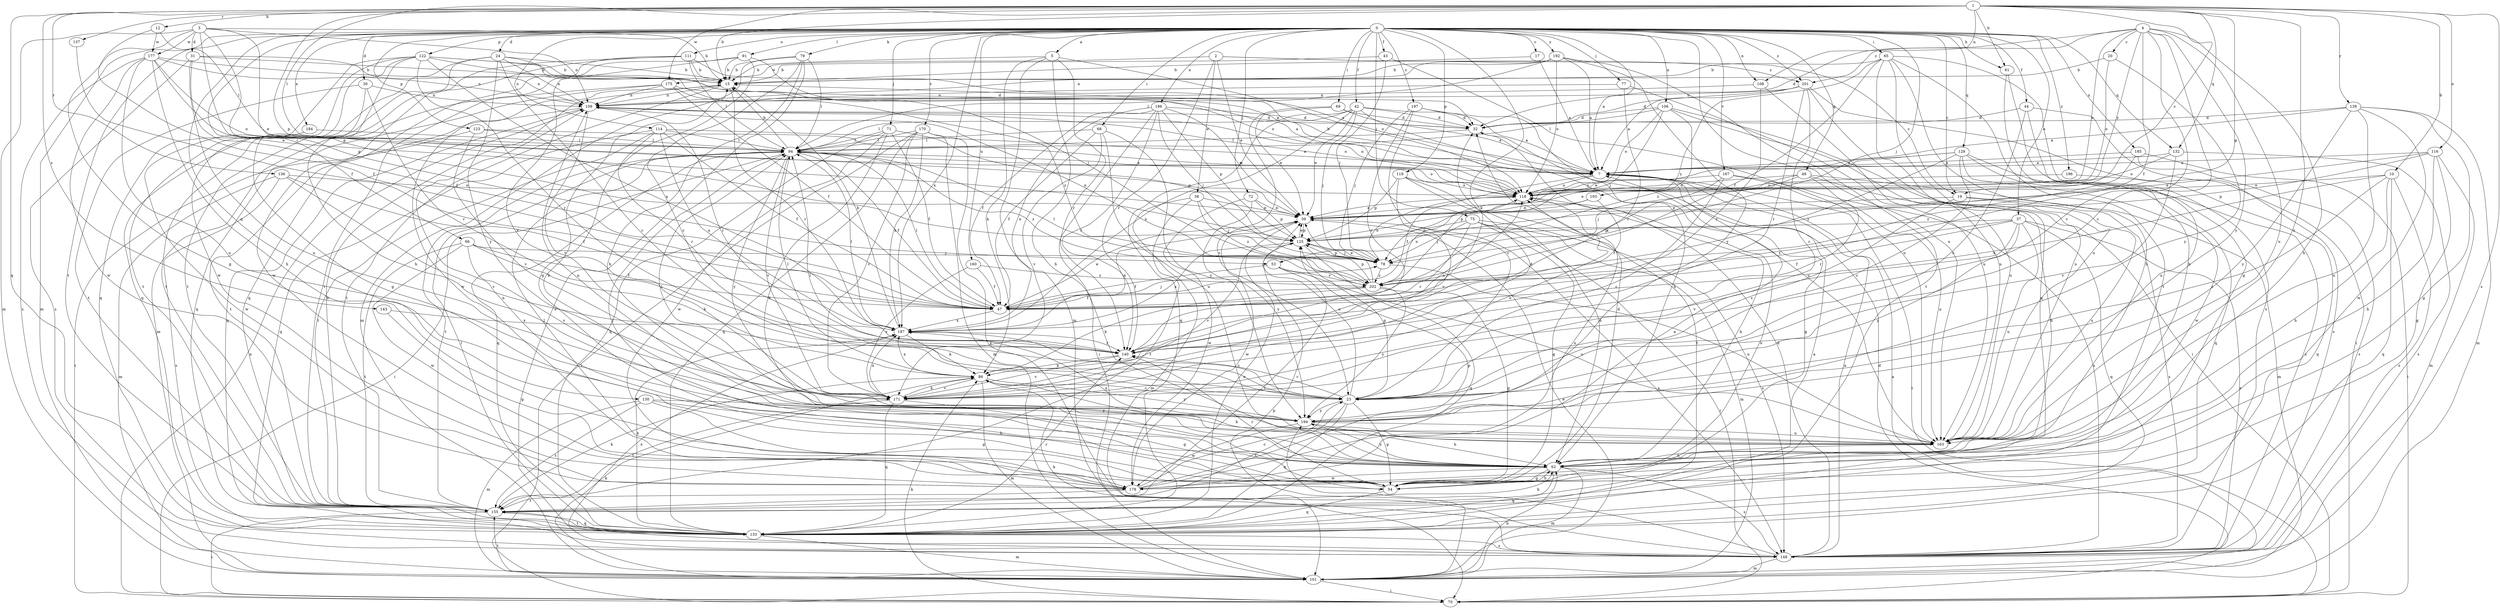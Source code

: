strict digraph  {
0;
1;
2;
3;
4;
5;
7;
10;
12;
15;
17;
19;
20;
23;
24;
30;
31;
32;
37;
38;
39;
42;
43;
44;
47;
49;
53;
54;
61;
62;
65;
66;
68;
69;
70;
71;
72;
75;
77;
78;
79;
86;
91;
94;
101;
106;
108;
109;
111;
114;
116;
118;
119;
122;
123;
125;
128;
130;
132;
133;
136;
137;
139;
140;
143;
148;
155;
160;
163;
167;
170;
171;
175;
177;
178;
184;
185;
186;
187;
192;
193;
194;
196;
197;
201;
202;
0 -> 5  [label=a];
0 -> 7  [label=a];
0 -> 17  [label=c];
0 -> 19  [label=c];
0 -> 24  [label=d];
0 -> 30  [label=d];
0 -> 37  [label=e];
0 -> 42  [label=f];
0 -> 43  [label=f];
0 -> 44  [label=f];
0 -> 49  [label=g];
0 -> 61  [label=h];
0 -> 65  [label=i];
0 -> 66  [label=i];
0 -> 68  [label=i];
0 -> 69  [label=i];
0 -> 71  [label=j];
0 -> 72  [label=j];
0 -> 75  [label=j];
0 -> 77  [label=j];
0 -> 78  [label=j];
0 -> 79  [label=k];
0 -> 86  [label=k];
0 -> 91  [label=l];
0 -> 101  [label=m];
0 -> 106  [label=n];
0 -> 108  [label=n];
0 -> 111  [label=o];
0 -> 114  [label=o];
0 -> 119  [label=p];
0 -> 122  [label=p];
0 -> 123  [label=p];
0 -> 128  [label=q];
0 -> 130  [label=q];
0 -> 132  [label=q];
0 -> 155  [label=t];
0 -> 160  [label=u];
0 -> 163  [label=u];
0 -> 167  [label=v];
0 -> 170  [label=v];
0 -> 184  [label=x];
0 -> 185  [label=x];
0 -> 186  [label=x];
0 -> 187  [label=x];
0 -> 192  [label=y];
0 -> 196  [label=z];
0 -> 197  [label=z];
0 -> 201  [label=z];
1 -> 10  [label=b];
1 -> 12  [label=b];
1 -> 15  [label=b];
1 -> 19  [label=c];
1 -> 53  [label=g];
1 -> 61  [label=h];
1 -> 94  [label=l];
1 -> 108  [label=n];
1 -> 116  [label=o];
1 -> 125  [label=p];
1 -> 132  [label=q];
1 -> 133  [label=q];
1 -> 136  [label=r];
1 -> 137  [label=r];
1 -> 139  [label=r];
1 -> 143  [label=s];
1 -> 148  [label=s];
1 -> 163  [label=u];
1 -> 175  [label=w];
2 -> 19  [label=c];
2 -> 38  [label=e];
2 -> 39  [label=e];
2 -> 140  [label=r];
2 -> 175  [label=w];
2 -> 201  [label=z];
3 -> 15  [label=b];
3 -> 31  [label=d];
3 -> 39  [label=e];
3 -> 53  [label=g];
3 -> 54  [label=g];
3 -> 101  [label=m];
3 -> 109  [label=n];
3 -> 125  [label=p];
3 -> 177  [label=w];
4 -> 20  [label=c];
4 -> 23  [label=c];
4 -> 32  [label=d];
4 -> 47  [label=f];
4 -> 62  [label=h];
4 -> 118  [label=o];
4 -> 163  [label=u];
4 -> 171  [label=v];
4 -> 193  [label=y];
4 -> 194  [label=y];
4 -> 201  [label=z];
5 -> 15  [label=b];
5 -> 62  [label=h];
5 -> 86  [label=k];
5 -> 101  [label=m];
5 -> 118  [label=o];
5 -> 140  [label=r];
7 -> 15  [label=b];
7 -> 47  [label=f];
7 -> 54  [label=g];
7 -> 70  [label=i];
7 -> 118  [label=o];
10 -> 23  [label=c];
10 -> 62  [label=h];
10 -> 118  [label=o];
10 -> 133  [label=q];
10 -> 148  [label=s];
10 -> 187  [label=x];
12 -> 47  [label=f];
12 -> 94  [label=l];
12 -> 177  [label=w];
15 -> 109  [label=n];
15 -> 140  [label=r];
15 -> 155  [label=t];
15 -> 178  [label=w];
17 -> 7  [label=a];
17 -> 15  [label=b];
19 -> 23  [label=c];
19 -> 39  [label=e];
19 -> 148  [label=s];
19 -> 163  [label=u];
20 -> 15  [label=b];
20 -> 118  [label=o];
20 -> 194  [label=y];
23 -> 39  [label=e];
23 -> 54  [label=g];
23 -> 94  [label=l];
23 -> 125  [label=p];
23 -> 133  [label=q];
23 -> 140  [label=r];
23 -> 155  [label=t];
23 -> 194  [label=y];
24 -> 7  [label=a];
24 -> 15  [label=b];
24 -> 23  [label=c];
24 -> 109  [label=n];
24 -> 133  [label=q];
24 -> 155  [label=t];
24 -> 194  [label=y];
30 -> 54  [label=g];
30 -> 109  [label=n];
30 -> 140  [label=r];
30 -> 155  [label=t];
31 -> 15  [label=b];
31 -> 47  [label=f];
31 -> 109  [label=n];
31 -> 148  [label=s];
31 -> 163  [label=u];
32 -> 94  [label=l];
37 -> 47  [label=f];
37 -> 125  [label=p];
37 -> 133  [label=q];
37 -> 148  [label=s];
37 -> 163  [label=u];
37 -> 171  [label=v];
37 -> 194  [label=y];
37 -> 202  [label=z];
38 -> 39  [label=e];
38 -> 78  [label=j];
38 -> 101  [label=m];
38 -> 155  [label=t];
38 -> 202  [label=z];
39 -> 125  [label=p];
39 -> 148  [label=s];
39 -> 178  [label=w];
39 -> 187  [label=x];
42 -> 7  [label=a];
42 -> 32  [label=d];
42 -> 39  [label=e];
42 -> 78  [label=j];
42 -> 94  [label=l];
42 -> 133  [label=q];
42 -> 163  [label=u];
42 -> 187  [label=x];
43 -> 15  [label=b];
43 -> 78  [label=j];
43 -> 163  [label=u];
44 -> 23  [label=c];
44 -> 32  [label=d];
44 -> 148  [label=s];
44 -> 163  [label=u];
47 -> 39  [label=e];
47 -> 78  [label=j];
47 -> 94  [label=l];
47 -> 187  [label=x];
49 -> 39  [label=e];
49 -> 62  [label=h];
49 -> 78  [label=j];
49 -> 101  [label=m];
49 -> 118  [label=o];
49 -> 140  [label=r];
53 -> 47  [label=f];
53 -> 155  [label=t];
53 -> 163  [label=u];
53 -> 202  [label=z];
54 -> 32  [label=d];
54 -> 62  [label=h];
54 -> 94  [label=l];
54 -> 109  [label=n];
54 -> 118  [label=o];
54 -> 133  [label=q];
54 -> 140  [label=r];
61 -> 54  [label=g];
61 -> 62  [label=h];
62 -> 15  [label=b];
62 -> 54  [label=g];
62 -> 86  [label=k];
62 -> 101  [label=m];
62 -> 133  [label=q];
62 -> 148  [label=s];
62 -> 178  [label=w];
62 -> 194  [label=y];
65 -> 15  [label=b];
65 -> 47  [label=f];
65 -> 62  [label=h];
65 -> 133  [label=q];
65 -> 148  [label=s];
65 -> 155  [label=t];
65 -> 163  [label=u];
65 -> 202  [label=z];
66 -> 47  [label=f];
66 -> 78  [label=j];
66 -> 86  [label=k];
66 -> 155  [label=t];
66 -> 171  [label=v];
66 -> 178  [label=w];
68 -> 47  [label=f];
68 -> 94  [label=l];
68 -> 163  [label=u];
68 -> 171  [label=v];
68 -> 194  [label=y];
69 -> 7  [label=a];
69 -> 23  [label=c];
69 -> 32  [label=d];
69 -> 39  [label=e];
70 -> 32  [label=d];
70 -> 86  [label=k];
70 -> 109  [label=n];
71 -> 47  [label=f];
71 -> 62  [label=h];
71 -> 94  [label=l];
71 -> 125  [label=p];
71 -> 133  [label=q];
71 -> 178  [label=w];
72 -> 39  [label=e];
72 -> 125  [label=p];
72 -> 178  [label=w];
72 -> 194  [label=y];
75 -> 54  [label=g];
75 -> 70  [label=i];
75 -> 78  [label=j];
75 -> 101  [label=m];
75 -> 125  [label=p];
75 -> 140  [label=r];
75 -> 148  [label=s];
77 -> 109  [label=n];
77 -> 140  [label=r];
77 -> 163  [label=u];
78 -> 109  [label=n];
78 -> 118  [label=o];
78 -> 125  [label=p];
78 -> 163  [label=u];
78 -> 202  [label=z];
79 -> 15  [label=b];
79 -> 23  [label=c];
79 -> 62  [label=h];
79 -> 94  [label=l];
79 -> 101  [label=m];
79 -> 148  [label=s];
86 -> 23  [label=c];
86 -> 94  [label=l];
86 -> 101  [label=m];
86 -> 171  [label=v];
86 -> 187  [label=x];
86 -> 194  [label=y];
91 -> 15  [label=b];
91 -> 54  [label=g];
91 -> 78  [label=j];
91 -> 155  [label=t];
91 -> 171  [label=v];
94 -> 7  [label=a];
94 -> 15  [label=b];
94 -> 47  [label=f];
94 -> 70  [label=i];
94 -> 118  [label=o];
94 -> 133  [label=q];
94 -> 155  [label=t];
94 -> 171  [label=v];
94 -> 194  [label=y];
94 -> 202  [label=z];
101 -> 7  [label=a];
101 -> 39  [label=e];
101 -> 62  [label=h];
101 -> 70  [label=i];
101 -> 86  [label=k];
101 -> 125  [label=p];
101 -> 155  [label=t];
106 -> 32  [label=d];
106 -> 70  [label=i];
106 -> 78  [label=j];
106 -> 94  [label=l];
106 -> 118  [label=o];
106 -> 163  [label=u];
106 -> 202  [label=z];
108 -> 109  [label=n];
108 -> 140  [label=r];
108 -> 163  [label=u];
109 -> 32  [label=d];
109 -> 118  [label=o];
109 -> 133  [label=q];
109 -> 140  [label=r];
109 -> 155  [label=t];
109 -> 171  [label=v];
111 -> 7  [label=a];
111 -> 15  [label=b];
111 -> 94  [label=l];
111 -> 133  [label=q];
111 -> 155  [label=t];
111 -> 178  [label=w];
114 -> 7  [label=a];
114 -> 47  [label=f];
114 -> 94  [label=l];
114 -> 133  [label=q];
114 -> 140  [label=r];
114 -> 155  [label=t];
114 -> 187  [label=x];
116 -> 7  [label=a];
116 -> 39  [label=e];
116 -> 54  [label=g];
116 -> 62  [label=h];
116 -> 101  [label=m];
116 -> 125  [label=p];
118 -> 39  [label=e];
118 -> 62  [label=h];
118 -> 109  [label=n];
119 -> 62  [label=h];
119 -> 118  [label=o];
119 -> 125  [label=p];
119 -> 155  [label=t];
119 -> 171  [label=v];
122 -> 15  [label=b];
122 -> 32  [label=d];
122 -> 62  [label=h];
122 -> 118  [label=o];
122 -> 133  [label=q];
122 -> 140  [label=r];
122 -> 155  [label=t];
122 -> 178  [label=w];
122 -> 187  [label=x];
123 -> 70  [label=i];
123 -> 94  [label=l];
123 -> 118  [label=o];
123 -> 171  [label=v];
125 -> 39  [label=e];
125 -> 78  [label=j];
125 -> 133  [label=q];
125 -> 171  [label=v];
125 -> 187  [label=x];
128 -> 7  [label=a];
128 -> 23  [label=c];
128 -> 39  [label=e];
128 -> 133  [label=q];
128 -> 148  [label=s];
128 -> 178  [label=w];
128 -> 202  [label=z];
130 -> 54  [label=g];
130 -> 62  [label=h];
130 -> 101  [label=m];
130 -> 155  [label=t];
130 -> 194  [label=y];
132 -> 7  [label=a];
132 -> 118  [label=o];
132 -> 148  [label=s];
132 -> 171  [label=v];
133 -> 7  [label=a];
133 -> 39  [label=e];
133 -> 94  [label=l];
133 -> 101  [label=m];
133 -> 140  [label=r];
133 -> 148  [label=s];
133 -> 155  [label=t];
133 -> 187  [label=x];
136 -> 23  [label=c];
136 -> 47  [label=f];
136 -> 101  [label=m];
136 -> 118  [label=o];
136 -> 148  [label=s];
137 -> 47  [label=f];
139 -> 7  [label=a];
139 -> 32  [label=d];
139 -> 54  [label=g];
139 -> 101  [label=m];
139 -> 163  [label=u];
139 -> 178  [label=w];
139 -> 194  [label=y];
140 -> 86  [label=k];
140 -> 118  [label=o];
140 -> 171  [label=v];
143 -> 54  [label=g];
143 -> 187  [label=x];
148 -> 7  [label=a];
148 -> 32  [label=d];
148 -> 86  [label=k];
148 -> 101  [label=m];
148 -> 187  [label=x];
148 -> 194  [label=y];
155 -> 15  [label=b];
155 -> 62  [label=h];
155 -> 70  [label=i];
155 -> 86  [label=k];
155 -> 133  [label=q];
160 -> 47  [label=f];
160 -> 171  [label=v];
160 -> 202  [label=z];
163 -> 62  [label=h];
163 -> 109  [label=n];
163 -> 187  [label=x];
167 -> 23  [label=c];
167 -> 118  [label=o];
167 -> 148  [label=s];
167 -> 163  [label=u];
167 -> 202  [label=z];
170 -> 70  [label=i];
170 -> 94  [label=l];
170 -> 101  [label=m];
170 -> 133  [label=q];
170 -> 148  [label=s];
170 -> 171  [label=v];
170 -> 187  [label=x];
171 -> 32  [label=d];
171 -> 54  [label=g];
171 -> 86  [label=k];
171 -> 118  [label=o];
171 -> 133  [label=q];
171 -> 155  [label=t];
171 -> 187  [label=x];
175 -> 7  [label=a];
175 -> 47  [label=f];
175 -> 101  [label=m];
175 -> 109  [label=n];
175 -> 133  [label=q];
175 -> 202  [label=z];
177 -> 15  [label=b];
177 -> 39  [label=e];
177 -> 62  [label=h];
177 -> 109  [label=n];
177 -> 118  [label=o];
177 -> 148  [label=s];
177 -> 163  [label=u];
177 -> 178  [label=w];
178 -> 7  [label=a];
178 -> 23  [label=c];
178 -> 94  [label=l];
178 -> 118  [label=o];
178 -> 125  [label=p];
178 -> 155  [label=t];
184 -> 94  [label=l];
184 -> 178  [label=w];
185 -> 7  [label=a];
185 -> 70  [label=i];
185 -> 148  [label=s];
185 -> 202  [label=z];
186 -> 32  [label=d];
186 -> 39  [label=e];
186 -> 47  [label=f];
186 -> 70  [label=i];
186 -> 78  [label=j];
186 -> 125  [label=p];
186 -> 140  [label=r];
186 -> 187  [label=x];
187 -> 15  [label=b];
187 -> 23  [label=c];
187 -> 86  [label=k];
187 -> 94  [label=l];
187 -> 140  [label=r];
192 -> 7  [label=a];
192 -> 15  [label=b];
192 -> 94  [label=l];
192 -> 109  [label=n];
192 -> 118  [label=o];
192 -> 155  [label=t];
192 -> 194  [label=y];
193 -> 39  [label=e];
193 -> 47  [label=f];
193 -> 125  [label=p];
194 -> 62  [label=h];
194 -> 94  [label=l];
194 -> 163  [label=u];
194 -> 178  [label=w];
196 -> 118  [label=o];
196 -> 133  [label=q];
197 -> 23  [label=c];
197 -> 32  [label=d];
197 -> 62  [label=h];
197 -> 78  [label=j];
197 -> 140  [label=r];
201 -> 7  [label=a];
201 -> 23  [label=c];
201 -> 32  [label=d];
201 -> 70  [label=i];
201 -> 109  [label=n];
201 -> 140  [label=r];
201 -> 163  [label=u];
202 -> 39  [label=e];
202 -> 47  [label=f];
202 -> 54  [label=g];
202 -> 86  [label=k];
202 -> 94  [label=l];
202 -> 118  [label=o];
202 -> 125  [label=p];
202 -> 194  [label=y];
}
